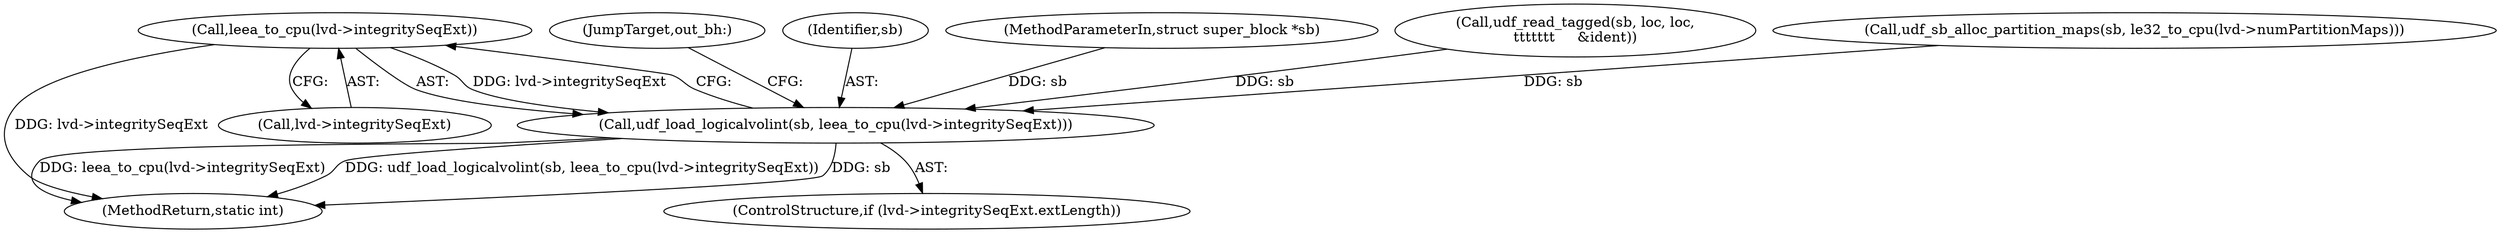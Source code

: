 digraph "0_linux_adee11b2085bee90bd8f4f52123ffb07882d6256@pointer" {
"1000682" [label="(Call,leea_to_cpu(lvd->integritySeqExt))"];
"1000680" [label="(Call,udf_load_logicalvolint(sb, leea_to_cpu(lvd->integritySeqExt)))"];
"1000683" [label="(Call,lvd->integritySeqExt)"];
"1000686" [label="(JumpTarget,out_bh:)"];
"1000691" [label="(MethodReturn,static int)"];
"1000674" [label="(ControlStructure,if (lvd->integritySeqExt.extLength))"];
"1000681" [label="(Identifier,sb)"];
"1000101" [label="(MethodParameterIn,struct super_block *sb)"];
"1000399" [label="(Call,udf_read_tagged(sb, loc, loc,\n\t\t\t\t\t\t\t     &ident))"];
"1000680" [label="(Call,udf_load_logicalvolint(sb, leea_to_cpu(lvd->integritySeqExt)))"];
"1000682" [label="(Call,leea_to_cpu(lvd->integritySeqExt))"];
"1000178" [label="(Call,udf_sb_alloc_partition_maps(sb, le32_to_cpu(lvd->numPartitionMaps)))"];
"1000682" -> "1000680"  [label="AST: "];
"1000682" -> "1000683"  [label="CFG: "];
"1000683" -> "1000682"  [label="AST: "];
"1000680" -> "1000682"  [label="CFG: "];
"1000682" -> "1000691"  [label="DDG: lvd->integritySeqExt"];
"1000682" -> "1000680"  [label="DDG: lvd->integritySeqExt"];
"1000680" -> "1000674"  [label="AST: "];
"1000681" -> "1000680"  [label="AST: "];
"1000686" -> "1000680"  [label="CFG: "];
"1000680" -> "1000691"  [label="DDG: sb"];
"1000680" -> "1000691"  [label="DDG: leea_to_cpu(lvd->integritySeqExt)"];
"1000680" -> "1000691"  [label="DDG: udf_load_logicalvolint(sb, leea_to_cpu(lvd->integritySeqExt))"];
"1000178" -> "1000680"  [label="DDG: sb"];
"1000399" -> "1000680"  [label="DDG: sb"];
"1000101" -> "1000680"  [label="DDG: sb"];
}
